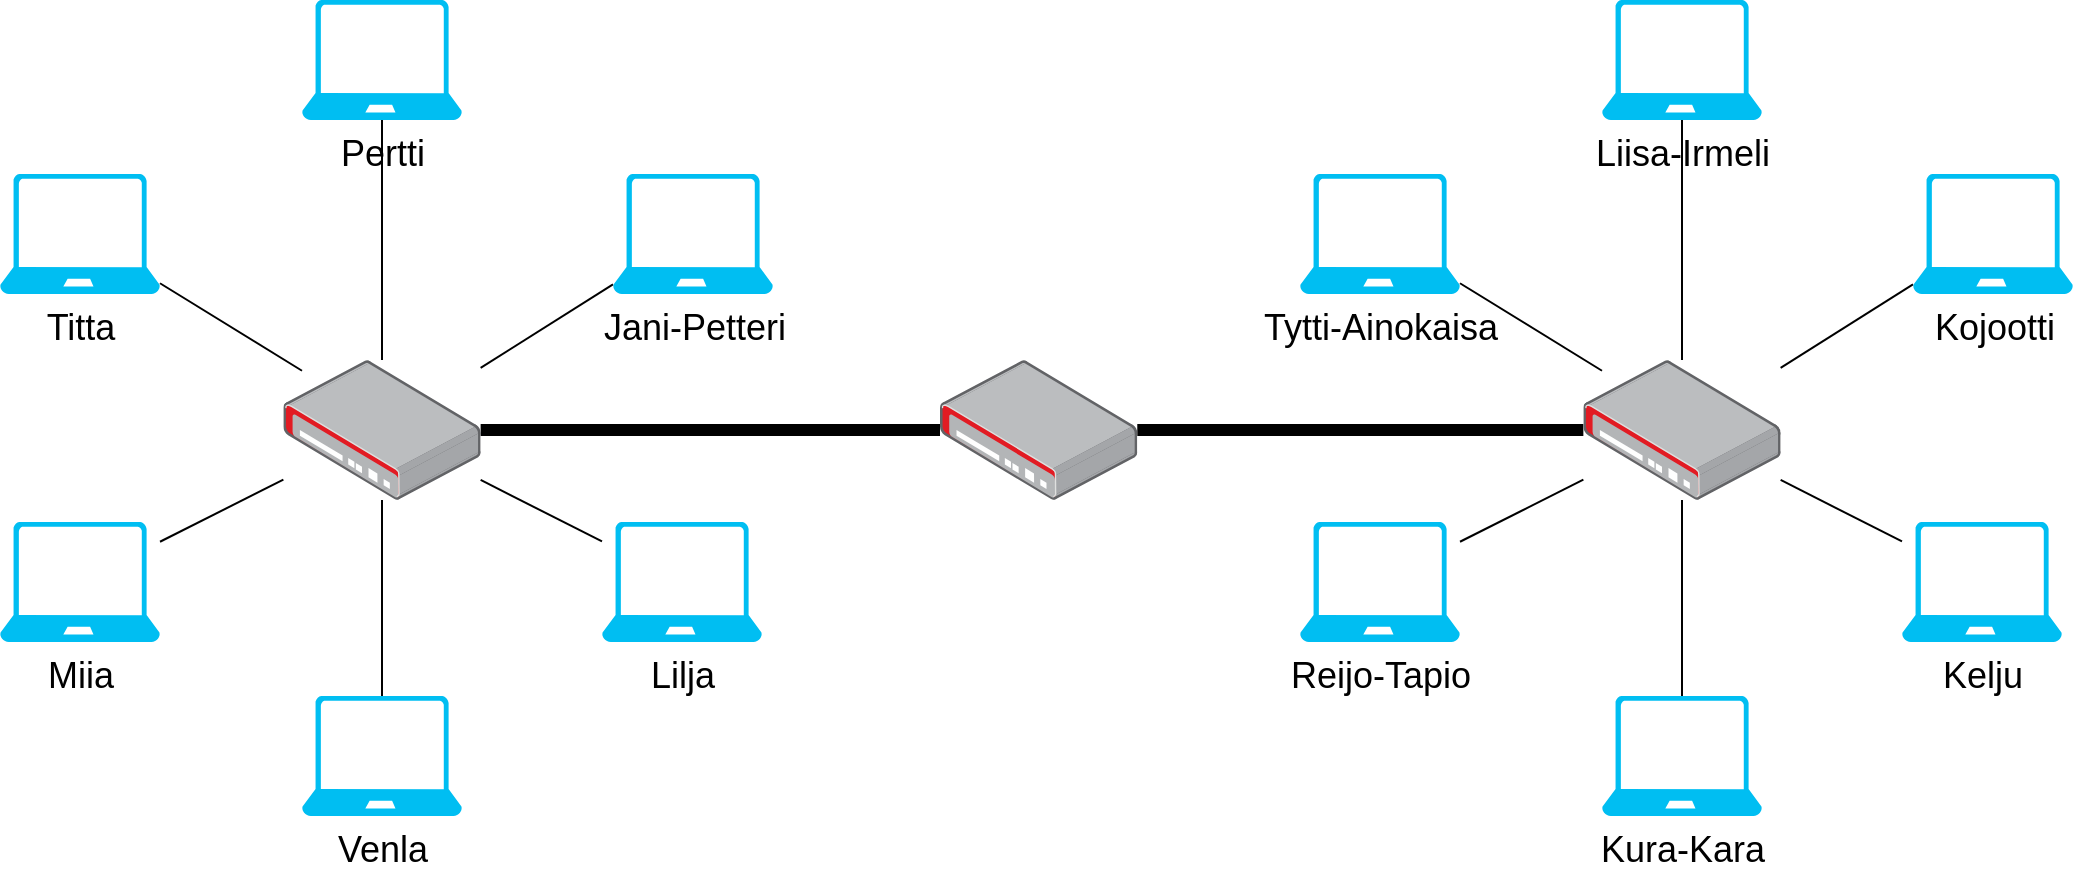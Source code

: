 <mxfile version="14.1.8" type="device"><diagram name="Page-1" id="55a83fd1-7818-8e21-69c5-c3457e3827bb"><mxGraphModel dx="1106" dy="900" grid="1" gridSize="10" guides="1" tooltips="1" connect="1" arrows="1" fold="1" page="1" pageScale="1" pageWidth="1100" pageHeight="850" background="#ffffff" math="0" shadow="0"><root><mxCell id="0"/><mxCell id="1" parent="0"/><mxCell id="1oSwpaJZm8xopGaJr9vc-23" style="edgeStyle=none;rounded=0;orthogonalLoop=1;jettySize=auto;html=1;endArrow=none;endFill=0;" parent="1" source="1oSwpaJZm8xopGaJr9vc-1" target="1oSwpaJZm8xopGaJr9vc-29" edge="1"><mxGeometry relative="1" as="geometry"><mxPoint x="231" y="331.0" as="targetPoint"/></mxGeometry></mxCell><mxCell id="1oSwpaJZm8xopGaJr9vc-1" value="&lt;font style=&quot;font-size: 18px&quot;&gt;Venla&lt;/font&gt;" style="verticalLabelPosition=bottom;html=1;verticalAlign=top;align=center;strokeColor=none;fillColor=#00BEF2;shape=mxgraph.azure.laptop;pointerEvents=1;" parent="1" vertex="1"><mxGeometry x="191" y="429" width="80" height="60" as="geometry"/></mxCell><mxCell id="1oSwpaJZm8xopGaJr9vc-24" style="edgeStyle=none;rounded=0;orthogonalLoop=1;jettySize=auto;html=1;endArrow=none;endFill=0;" parent="1" source="1oSwpaJZm8xopGaJr9vc-2" target="1oSwpaJZm8xopGaJr9vc-29" edge="1"><mxGeometry relative="1" as="geometry"><mxPoint x="271" y="312.6" as="targetPoint"/></mxGeometry></mxCell><mxCell id="1oSwpaJZm8xopGaJr9vc-2" value="&lt;font style=&quot;font-size: 18px&quot;&gt;Lilja&lt;/font&gt;" style="verticalLabelPosition=bottom;html=1;verticalAlign=top;align=center;strokeColor=none;fillColor=#00BEF2;shape=mxgraph.azure.laptop;pointerEvents=1;" parent="1" vertex="1"><mxGeometry x="341" y="342" width="80" height="60" as="geometry"/></mxCell><mxCell id="1oSwpaJZm8xopGaJr9vc-25" style="edgeStyle=none;rounded=0;orthogonalLoop=1;jettySize=auto;html=1;endArrow=none;endFill=0;" parent="1" source="1oSwpaJZm8xopGaJr9vc-4" target="1oSwpaJZm8xopGaJr9vc-29" edge="1"><mxGeometry relative="1" as="geometry"><mxPoint x="271" y="267.077" as="targetPoint"/></mxGeometry></mxCell><mxCell id="1oSwpaJZm8xopGaJr9vc-4" value="&lt;font style=&quot;font-size: 18px&quot;&gt;Jani-Petteri&lt;/font&gt;" style="verticalLabelPosition=bottom;html=1;verticalAlign=top;align=center;strokeColor=none;fillColor=#00BEF2;shape=mxgraph.azure.laptop;pointerEvents=1;" parent="1" vertex="1"><mxGeometry x="346.5" y="168" width="80" height="60" as="geometry"/></mxCell><mxCell id="1oSwpaJZm8xopGaJr9vc-26" style="edgeStyle=none;rounded=0;orthogonalLoop=1;jettySize=auto;html=1;endArrow=none;endFill=0;" parent="1" source="1oSwpaJZm8xopGaJr9vc-7" target="1oSwpaJZm8xopGaJr9vc-29" edge="1"><mxGeometry relative="1" as="geometry"><mxPoint x="170" y="181" as="targetPoint"/></mxGeometry></mxCell><mxCell id="1oSwpaJZm8xopGaJr9vc-7" value="&lt;font style=&quot;font-size: 18px&quot;&gt;Pertti&lt;/font&gt;" style="verticalLabelPosition=bottom;html=1;verticalAlign=top;align=center;strokeColor=none;fillColor=#00BEF2;shape=mxgraph.azure.laptop;pointerEvents=1;" parent="1" vertex="1"><mxGeometry x="191" y="81" width="80" height="60" as="geometry"/></mxCell><mxCell id="1oSwpaJZm8xopGaJr9vc-27" style="edgeStyle=none;rounded=0;orthogonalLoop=1;jettySize=auto;html=1;endArrow=none;endFill=0;" parent="1" source="1oSwpaJZm8xopGaJr9vc-11" edge="1"><mxGeometry relative="1" as="geometry"><mxPoint x="191" y="266.364" as="targetPoint"/></mxGeometry></mxCell><mxCell id="1oSwpaJZm8xopGaJr9vc-11" value="&lt;font style=&quot;font-size: 18px&quot;&gt;Titta&lt;/font&gt;" style="verticalLabelPosition=bottom;html=1;verticalAlign=top;align=center;strokeColor=none;fillColor=#00BEF2;shape=mxgraph.azure.laptop;pointerEvents=1;" parent="1" vertex="1"><mxGeometry x="40" y="168" width="80" height="60" as="geometry"/></mxCell><mxCell id="1oSwpaJZm8xopGaJr9vc-28" style="edgeStyle=none;rounded=0;orthogonalLoop=1;jettySize=auto;html=1;endArrow=none;endFill=0;" parent="1" source="1oSwpaJZm8xopGaJr9vc-16" target="1oSwpaJZm8xopGaJr9vc-29" edge="1"><mxGeometry relative="1" as="geometry"><mxPoint x="191" y="312.457" as="targetPoint"/></mxGeometry></mxCell><mxCell id="1oSwpaJZm8xopGaJr9vc-16" value="&lt;font style=&quot;font-size: 18px&quot;&gt;Miia&lt;/font&gt;" style="verticalLabelPosition=bottom;html=1;verticalAlign=top;align=center;strokeColor=none;fillColor=#00BEF2;shape=mxgraph.azure.laptop;pointerEvents=1;" parent="1" vertex="1"><mxGeometry x="40" y="342" width="80" height="60" as="geometry"/></mxCell><mxCell id="4tO44ZpqNxTQFPgB_ZJe-2" style="edgeStyle=none;rounded=0;orthogonalLoop=1;jettySize=auto;html=1;startArrow=none;startFill=0;endArrow=none;endFill=0;strokeWidth=6;" edge="1" parent="1" source="1oSwpaJZm8xopGaJr9vc-29" target="4tO44ZpqNxTQFPgB_ZJe-1"><mxGeometry relative="1" as="geometry"/></mxCell><mxCell id="1oSwpaJZm8xopGaJr9vc-29" value="" style="points=[];aspect=fixed;html=1;align=center;shadow=0;dashed=0;image;image=img/lib/allied_telesis/security/Router_VPN.svg;" parent="1" vertex="1"><mxGeometry x="181.68" y="261" width="98.64" height="70" as="geometry"/></mxCell><mxCell id="1oSwpaJZm8xopGaJr9vc-33" style="edgeStyle=none;rounded=0;orthogonalLoop=1;jettySize=auto;html=1;endArrow=none;endFill=0;" parent="1" source="1oSwpaJZm8xopGaJr9vc-34" target="1oSwpaJZm8xopGaJr9vc-45" edge="1"><mxGeometry relative="1" as="geometry"><mxPoint x="881" y="331.0" as="targetPoint"/></mxGeometry></mxCell><mxCell id="1oSwpaJZm8xopGaJr9vc-34" value="&lt;font style=&quot;font-size: 18px&quot;&gt;Kura-Kara&lt;/font&gt;" style="verticalLabelPosition=bottom;html=1;verticalAlign=top;align=center;strokeColor=none;fillColor=#00BEF2;shape=mxgraph.azure.laptop;pointerEvents=1;" parent="1" vertex="1"><mxGeometry x="841" y="429" width="80" height="60" as="geometry"/></mxCell><mxCell id="1oSwpaJZm8xopGaJr9vc-35" style="edgeStyle=none;rounded=0;orthogonalLoop=1;jettySize=auto;html=1;endArrow=none;endFill=0;" parent="1" source="1oSwpaJZm8xopGaJr9vc-36" target="1oSwpaJZm8xopGaJr9vc-45" edge="1"><mxGeometry relative="1" as="geometry"><mxPoint x="921" y="312.6" as="targetPoint"/></mxGeometry></mxCell><mxCell id="1oSwpaJZm8xopGaJr9vc-36" value="&lt;font style=&quot;font-size: 18px&quot;&gt;Kelju&lt;/font&gt;" style="verticalLabelPosition=bottom;html=1;verticalAlign=top;align=center;strokeColor=none;fillColor=#00BEF2;shape=mxgraph.azure.laptop;pointerEvents=1;" parent="1" vertex="1"><mxGeometry x="991" y="342" width="80" height="60" as="geometry"/></mxCell><mxCell id="1oSwpaJZm8xopGaJr9vc-37" style="edgeStyle=none;rounded=0;orthogonalLoop=1;jettySize=auto;html=1;endArrow=none;endFill=0;" parent="1" source="1oSwpaJZm8xopGaJr9vc-38" target="1oSwpaJZm8xopGaJr9vc-45" edge="1"><mxGeometry relative="1" as="geometry"><mxPoint x="921" y="267.077" as="targetPoint"/></mxGeometry></mxCell><mxCell id="1oSwpaJZm8xopGaJr9vc-38" value="&lt;font style=&quot;font-size: 18px&quot;&gt;Kojootti&lt;/font&gt;" style="verticalLabelPosition=bottom;html=1;verticalAlign=top;align=center;strokeColor=none;fillColor=#00BEF2;shape=mxgraph.azure.laptop;pointerEvents=1;" parent="1" vertex="1"><mxGeometry x="996.5" y="168" width="80" height="60" as="geometry"/></mxCell><mxCell id="1oSwpaJZm8xopGaJr9vc-39" style="edgeStyle=none;rounded=0;orthogonalLoop=1;jettySize=auto;html=1;endArrow=none;endFill=0;" parent="1" source="1oSwpaJZm8xopGaJr9vc-40" target="1oSwpaJZm8xopGaJr9vc-45" edge="1"><mxGeometry relative="1" as="geometry"><mxPoint x="820" y="181" as="targetPoint"/></mxGeometry></mxCell><mxCell id="1oSwpaJZm8xopGaJr9vc-40" value="&lt;font style=&quot;font-size: 18px&quot;&gt;Liisa-Irmeli&lt;/font&gt;" style="verticalLabelPosition=bottom;html=1;verticalAlign=top;align=center;strokeColor=none;fillColor=#00BEF2;shape=mxgraph.azure.laptop;pointerEvents=1;" parent="1" vertex="1"><mxGeometry x="841" y="81" width="80" height="60" as="geometry"/></mxCell><mxCell id="1oSwpaJZm8xopGaJr9vc-41" style="edgeStyle=none;rounded=0;orthogonalLoop=1;jettySize=auto;html=1;endArrow=none;endFill=0;" parent="1" source="1oSwpaJZm8xopGaJr9vc-42" edge="1"><mxGeometry relative="1" as="geometry"><mxPoint x="841" y="266.364" as="targetPoint"/></mxGeometry></mxCell><mxCell id="1oSwpaJZm8xopGaJr9vc-42" value="&lt;font style=&quot;font-size: 18px&quot;&gt;Tytti-Ainokaisa&lt;/font&gt;" style="verticalLabelPosition=bottom;html=1;verticalAlign=top;align=center;strokeColor=none;fillColor=#00BEF2;shape=mxgraph.azure.laptop;pointerEvents=1;" parent="1" vertex="1"><mxGeometry x="690" y="168" width="80" height="60" as="geometry"/></mxCell><mxCell id="1oSwpaJZm8xopGaJr9vc-43" style="edgeStyle=none;rounded=0;orthogonalLoop=1;jettySize=auto;html=1;endArrow=none;endFill=0;" parent="1" source="1oSwpaJZm8xopGaJr9vc-44" target="1oSwpaJZm8xopGaJr9vc-45" edge="1"><mxGeometry relative="1" as="geometry"><mxPoint x="841" y="312.457" as="targetPoint"/></mxGeometry></mxCell><mxCell id="1oSwpaJZm8xopGaJr9vc-44" value="&lt;font style=&quot;font-size: 18px&quot;&gt;Reijo-Tapio&lt;/font&gt;" style="verticalLabelPosition=bottom;html=1;verticalAlign=top;align=center;strokeColor=none;fillColor=#00BEF2;shape=mxgraph.azure.laptop;pointerEvents=1;" parent="1" vertex="1"><mxGeometry x="690" y="342" width="80" height="60" as="geometry"/></mxCell><mxCell id="4tO44ZpqNxTQFPgB_ZJe-3" style="edgeStyle=none;rounded=0;orthogonalLoop=1;jettySize=auto;html=1;startArrow=none;startFill=0;endArrow=none;endFill=0;strokeWidth=6;" edge="1" parent="1" source="1oSwpaJZm8xopGaJr9vc-45" target="4tO44ZpqNxTQFPgB_ZJe-1"><mxGeometry relative="1" as="geometry"/></mxCell><mxCell id="1oSwpaJZm8xopGaJr9vc-45" value="" style="points=[];aspect=fixed;html=1;align=center;shadow=0;dashed=0;image;image=img/lib/allied_telesis/security/Router_VPN.svg;" parent="1" vertex="1"><mxGeometry x="831.68" y="261" width="98.64" height="70" as="geometry"/></mxCell><mxCell id="4tO44ZpqNxTQFPgB_ZJe-1" value="" style="points=[];aspect=fixed;html=1;align=center;shadow=0;dashed=0;image;image=img/lib/allied_telesis/security/Router_VPN.svg;" vertex="1" parent="1"><mxGeometry x="510" y="261" width="98.64" height="70" as="geometry"/></mxCell></root></mxGraphModel></diagram></mxfile>